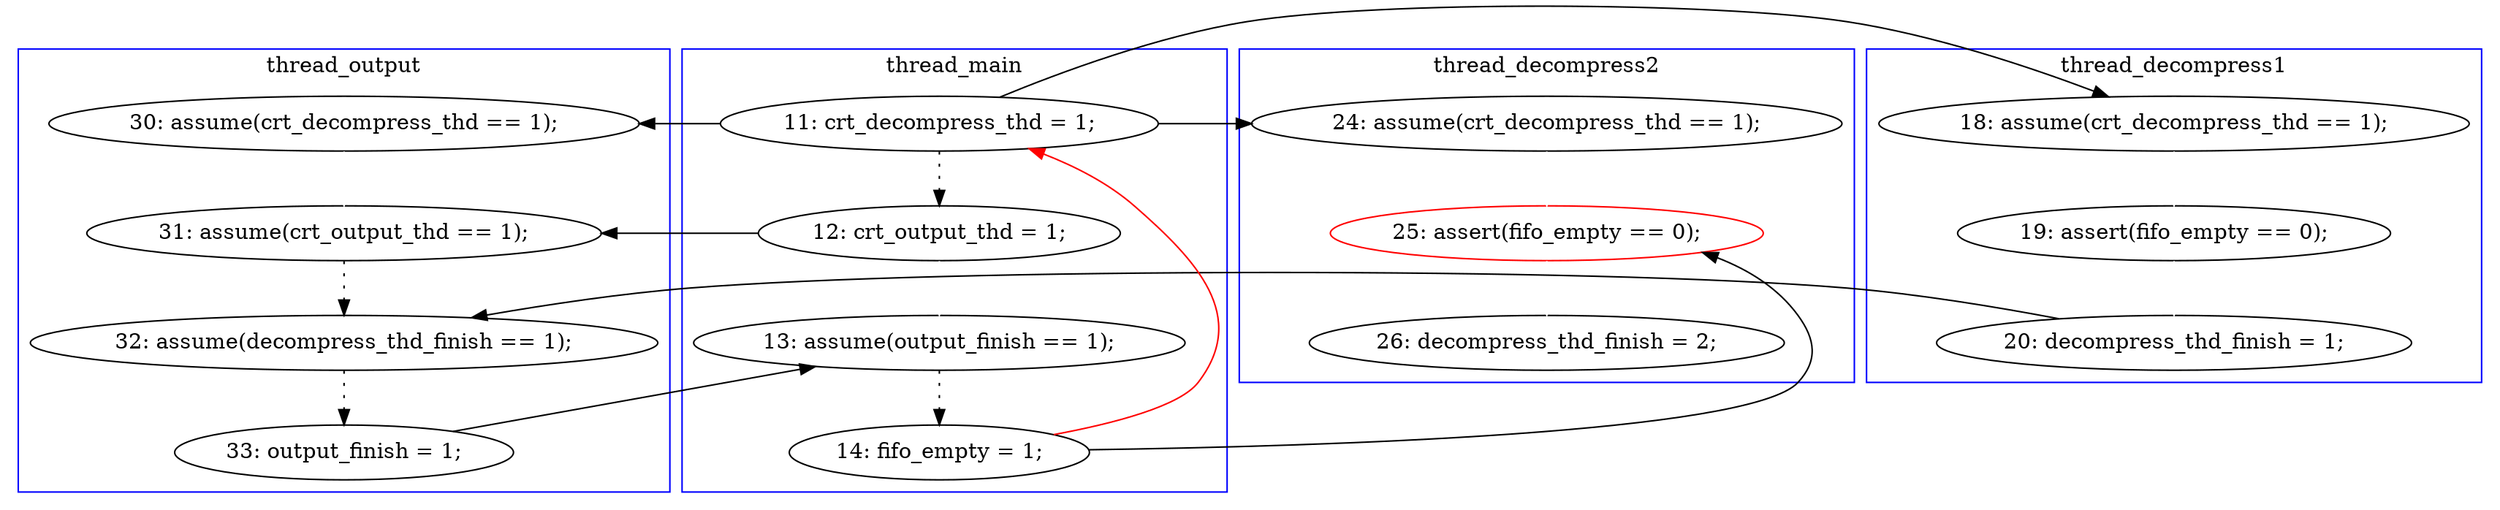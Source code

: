 digraph Counterexample {
	25 -> 28 [color = white, style = solid]
	20 -> 21 [color = black, style = solid, constraint = false]
	11 -> 17 [color = white, style = solid]
	12 -> 17 [color = black, style = solid, constraint = false]
	9 -> 11 [color = black, style = solid, constraint = false]
	16 -> 18 [color = white, style = solid]
	14 -> 16 [color = white, style = solid]
	19 -> 20 [color = black, style = dotted]
	9 -> 12 [color = black, style = dotted]
	23 -> 25 [color = white, style = solid]
	9 -> 23 [color = black, style = solid, constraint = false]
	9 -> 14 [color = black, style = solid, constraint = false]
	21 -> 22 [color = black, style = dotted]
	12 -> 21 [color = white, style = solid]
	22 -> 25 [color = black, style = solid, constraint = false]
	18 -> 19 [color = black, style = solid, constraint = false]
	17 -> 19 [color = black, style = dotted]
	22 -> 9 [color = red, style = solid, constraint = false]
	subgraph cluster2 {
		label = thread_decompress1
		color = blue
		18  [label = "20: decompress_thd_finish = 1;"]
		14  [label = "18: assume(crt_decompress_thd == 1);"]
		16  [label = "19: assert(fifo_empty == 0);"]
	}
	subgraph cluster3 {
		label = thread_decompress2
		color = blue
		23  [label = "24: assume(crt_decompress_thd == 1);"]
		25  [label = "25: assert(fifo_empty == 0);", color = red]
		28  [label = "26: decompress_thd_finish = 2;"]
	}
	subgraph cluster4 {
		label = thread_output
		color = blue
		19  [label = "32: assume(decompress_thd_finish == 1);"]
		17  [label = "31: assume(crt_output_thd == 1);"]
		11  [label = "30: assume(crt_decompress_thd == 1);"]
		20  [label = "33: output_finish = 1;"]
	}
	subgraph cluster1 {
		label = thread_main
		color = blue
		21  [label = "13: assume(output_finish == 1);"]
		22  [label = "14: fifo_empty = 1;"]
		9  [label = "11: crt_decompress_thd = 1;"]
		12  [label = "12: crt_output_thd = 1;"]
	}
}